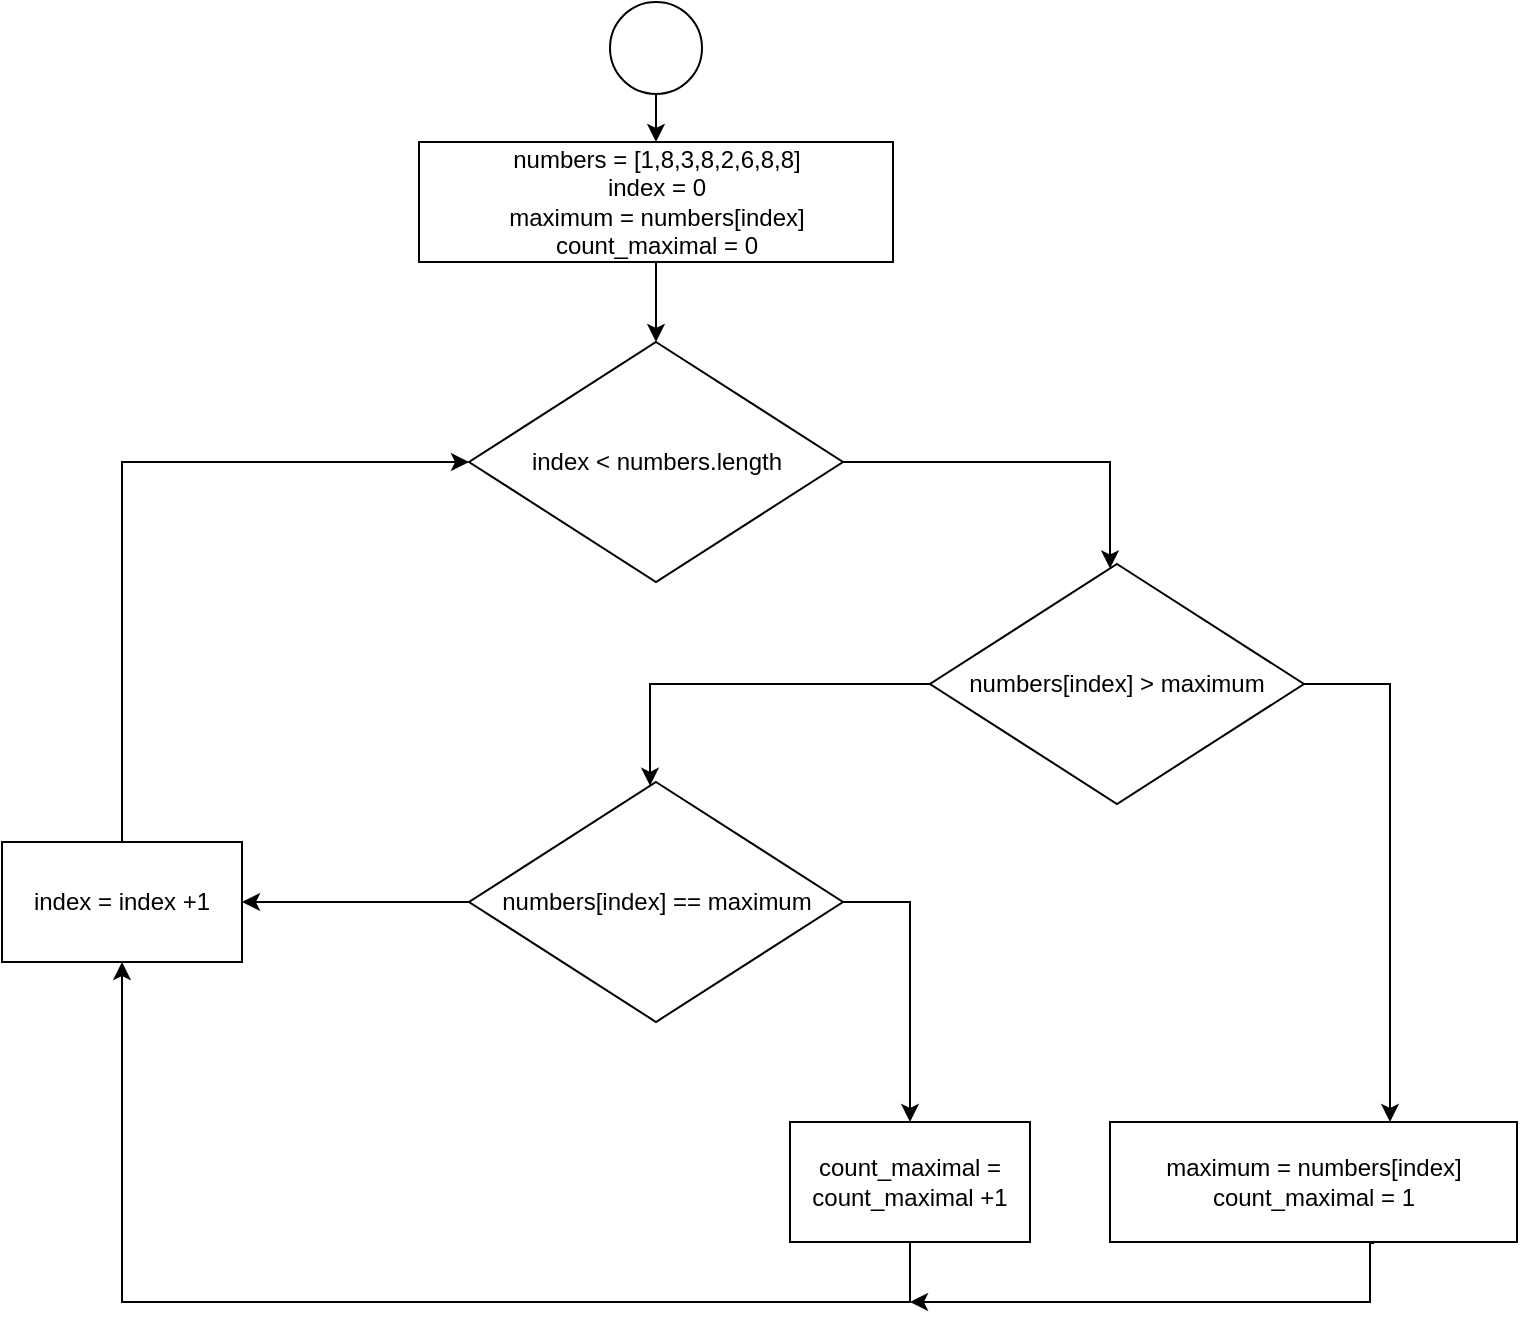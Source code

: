<mxfile version="20.2.4" type="github">
  <diagram id="dywHlymTwKwzWPGsu9RK" name="Page-1">
    <mxGraphModel dx="946" dy="556" grid="1" gridSize="10" guides="1" tooltips="1" connect="1" arrows="1" fold="1" page="1" pageScale="1" pageWidth="827" pageHeight="1169" math="0" shadow="0">
      <root>
        <mxCell id="0" />
        <mxCell id="1" parent="0" />
        <mxCell id="pqvb9WANlRPgFnTCZOcP-5" value="" style="edgeStyle=orthogonalEdgeStyle;rounded=0;orthogonalLoop=1;jettySize=auto;html=1;" parent="1" source="pqvb9WANlRPgFnTCZOcP-3" target="pqvb9WANlRPgFnTCZOcP-4" edge="1">
          <mxGeometry relative="1" as="geometry" />
        </mxCell>
        <mxCell id="pqvb9WANlRPgFnTCZOcP-3" value="" style="ellipse;whiteSpace=wrap;html=1;aspect=fixed;" parent="1" vertex="1">
          <mxGeometry x="360" y="30" width="46" height="46" as="geometry" />
        </mxCell>
        <mxCell id="pqvb9WANlRPgFnTCZOcP-7" value="" style="edgeStyle=orthogonalEdgeStyle;rounded=0;orthogonalLoop=1;jettySize=auto;html=1;" parent="1" source="pqvb9WANlRPgFnTCZOcP-4" target="pqvb9WANlRPgFnTCZOcP-6" edge="1">
          <mxGeometry relative="1" as="geometry" />
        </mxCell>
        <mxCell id="pqvb9WANlRPgFnTCZOcP-4" value="numbers = [1,8,3,8,2,6,8,8]&lt;br&gt;index = 0&lt;br&gt;maximum = numbers[index]&lt;br&gt;count_maximal = 0" style="whiteSpace=wrap;html=1;" parent="1" vertex="1">
          <mxGeometry x="264.5" y="100" width="237" height="60" as="geometry" />
        </mxCell>
        <mxCell id="pqvb9WANlRPgFnTCZOcP-9" value="" style="edgeStyle=orthogonalEdgeStyle;rounded=0;orthogonalLoop=1;jettySize=auto;html=1;" parent="1" source="pqvb9WANlRPgFnTCZOcP-6" target="pqvb9WANlRPgFnTCZOcP-8" edge="1">
          <mxGeometry relative="1" as="geometry">
            <Array as="points">
              <mxPoint x="610" y="260" />
            </Array>
          </mxGeometry>
        </mxCell>
        <mxCell id="pqvb9WANlRPgFnTCZOcP-6" value="index &amp;lt; numbers.length" style="rhombus;whiteSpace=wrap;html=1;" parent="1" vertex="1">
          <mxGeometry x="289.5" y="200" width="187" height="120" as="geometry" />
        </mxCell>
        <mxCell id="NgHgW24lM7EycrwPGnW6-4" value="" style="edgeStyle=orthogonalEdgeStyle;rounded=0;orthogonalLoop=1;jettySize=auto;html=1;" edge="1" parent="1" source="pqvb9WANlRPgFnTCZOcP-8" target="NgHgW24lM7EycrwPGnW6-3">
          <mxGeometry relative="1" as="geometry">
            <Array as="points">
              <mxPoint x="750" y="371" />
            </Array>
          </mxGeometry>
        </mxCell>
        <mxCell id="NgHgW24lM7EycrwPGnW6-11" value="" style="edgeStyle=orthogonalEdgeStyle;rounded=0;orthogonalLoop=1;jettySize=auto;html=1;" edge="1" parent="1" source="pqvb9WANlRPgFnTCZOcP-8" target="NgHgW24lM7EycrwPGnW6-10">
          <mxGeometry relative="1" as="geometry">
            <Array as="points">
              <mxPoint x="380" y="371" />
            </Array>
          </mxGeometry>
        </mxCell>
        <mxCell id="pqvb9WANlRPgFnTCZOcP-8" value="numbers[index] &amp;gt; maximum" style="rhombus;whiteSpace=wrap;html=1;" parent="1" vertex="1">
          <mxGeometry x="520" y="311" width="187" height="120" as="geometry" />
        </mxCell>
        <mxCell id="NgHgW24lM7EycrwPGnW6-18" style="edgeStyle=orthogonalEdgeStyle;rounded=0;orthogonalLoop=1;jettySize=auto;html=1;exitX=0.649;exitY=1.008;exitDx=0;exitDy=0;exitPerimeter=0;" edge="1" parent="1" source="NgHgW24lM7EycrwPGnW6-3">
          <mxGeometry relative="1" as="geometry">
            <mxPoint x="510" y="680" as="targetPoint" />
            <Array as="points">
              <mxPoint x="740" y="651" />
              <mxPoint x="740" y="680" />
            </Array>
          </mxGeometry>
        </mxCell>
        <mxCell id="NgHgW24lM7EycrwPGnW6-3" value="maximum = numbers[index]&lt;br&gt;count_maximal = 1" style="whiteSpace=wrap;html=1;" vertex="1" parent="1">
          <mxGeometry x="610" y="590" width="203.5" height="60" as="geometry" />
        </mxCell>
        <mxCell id="NgHgW24lM7EycrwPGnW6-14" value="" style="edgeStyle=orthogonalEdgeStyle;rounded=0;orthogonalLoop=1;jettySize=auto;html=1;exitX=1;exitY=0.5;exitDx=0;exitDy=0;" edge="1" parent="1" source="NgHgW24lM7EycrwPGnW6-10" target="NgHgW24lM7EycrwPGnW6-13">
          <mxGeometry relative="1" as="geometry" />
        </mxCell>
        <mxCell id="NgHgW24lM7EycrwPGnW6-16" value="" style="edgeStyle=orthogonalEdgeStyle;rounded=0;orthogonalLoop=1;jettySize=auto;html=1;" edge="1" parent="1" source="NgHgW24lM7EycrwPGnW6-10" target="NgHgW24lM7EycrwPGnW6-15">
          <mxGeometry relative="1" as="geometry" />
        </mxCell>
        <mxCell id="NgHgW24lM7EycrwPGnW6-10" value="numbers[index] == maximum" style="rhombus;whiteSpace=wrap;html=1;" vertex="1" parent="1">
          <mxGeometry x="289.5" y="420" width="187" height="120" as="geometry" />
        </mxCell>
        <mxCell id="NgHgW24lM7EycrwPGnW6-17" style="edgeStyle=orthogonalEdgeStyle;rounded=0;orthogonalLoop=1;jettySize=auto;html=1;entryX=0.5;entryY=1;entryDx=0;entryDy=0;" edge="1" parent="1" source="NgHgW24lM7EycrwPGnW6-13" target="NgHgW24lM7EycrwPGnW6-15">
          <mxGeometry relative="1" as="geometry">
            <Array as="points">
              <mxPoint x="510" y="680" />
              <mxPoint x="116" y="680" />
            </Array>
          </mxGeometry>
        </mxCell>
        <mxCell id="NgHgW24lM7EycrwPGnW6-13" value="count_maximal = count_maximal +1" style="whiteSpace=wrap;html=1;" vertex="1" parent="1">
          <mxGeometry x="450" y="590" width="120" height="60" as="geometry" />
        </mxCell>
        <mxCell id="NgHgW24lM7EycrwPGnW6-19" style="edgeStyle=orthogonalEdgeStyle;rounded=0;orthogonalLoop=1;jettySize=auto;html=1;entryX=0;entryY=0.5;entryDx=0;entryDy=0;" edge="1" parent="1" source="NgHgW24lM7EycrwPGnW6-15" target="pqvb9WANlRPgFnTCZOcP-6">
          <mxGeometry relative="1" as="geometry">
            <mxPoint x="120" y="230" as="targetPoint" />
            <Array as="points">
              <mxPoint x="116" y="260" />
            </Array>
          </mxGeometry>
        </mxCell>
        <mxCell id="NgHgW24lM7EycrwPGnW6-15" value="index = index +1" style="whiteSpace=wrap;html=1;" vertex="1" parent="1">
          <mxGeometry x="56" y="450" width="120" height="60" as="geometry" />
        </mxCell>
      </root>
    </mxGraphModel>
  </diagram>
</mxfile>
